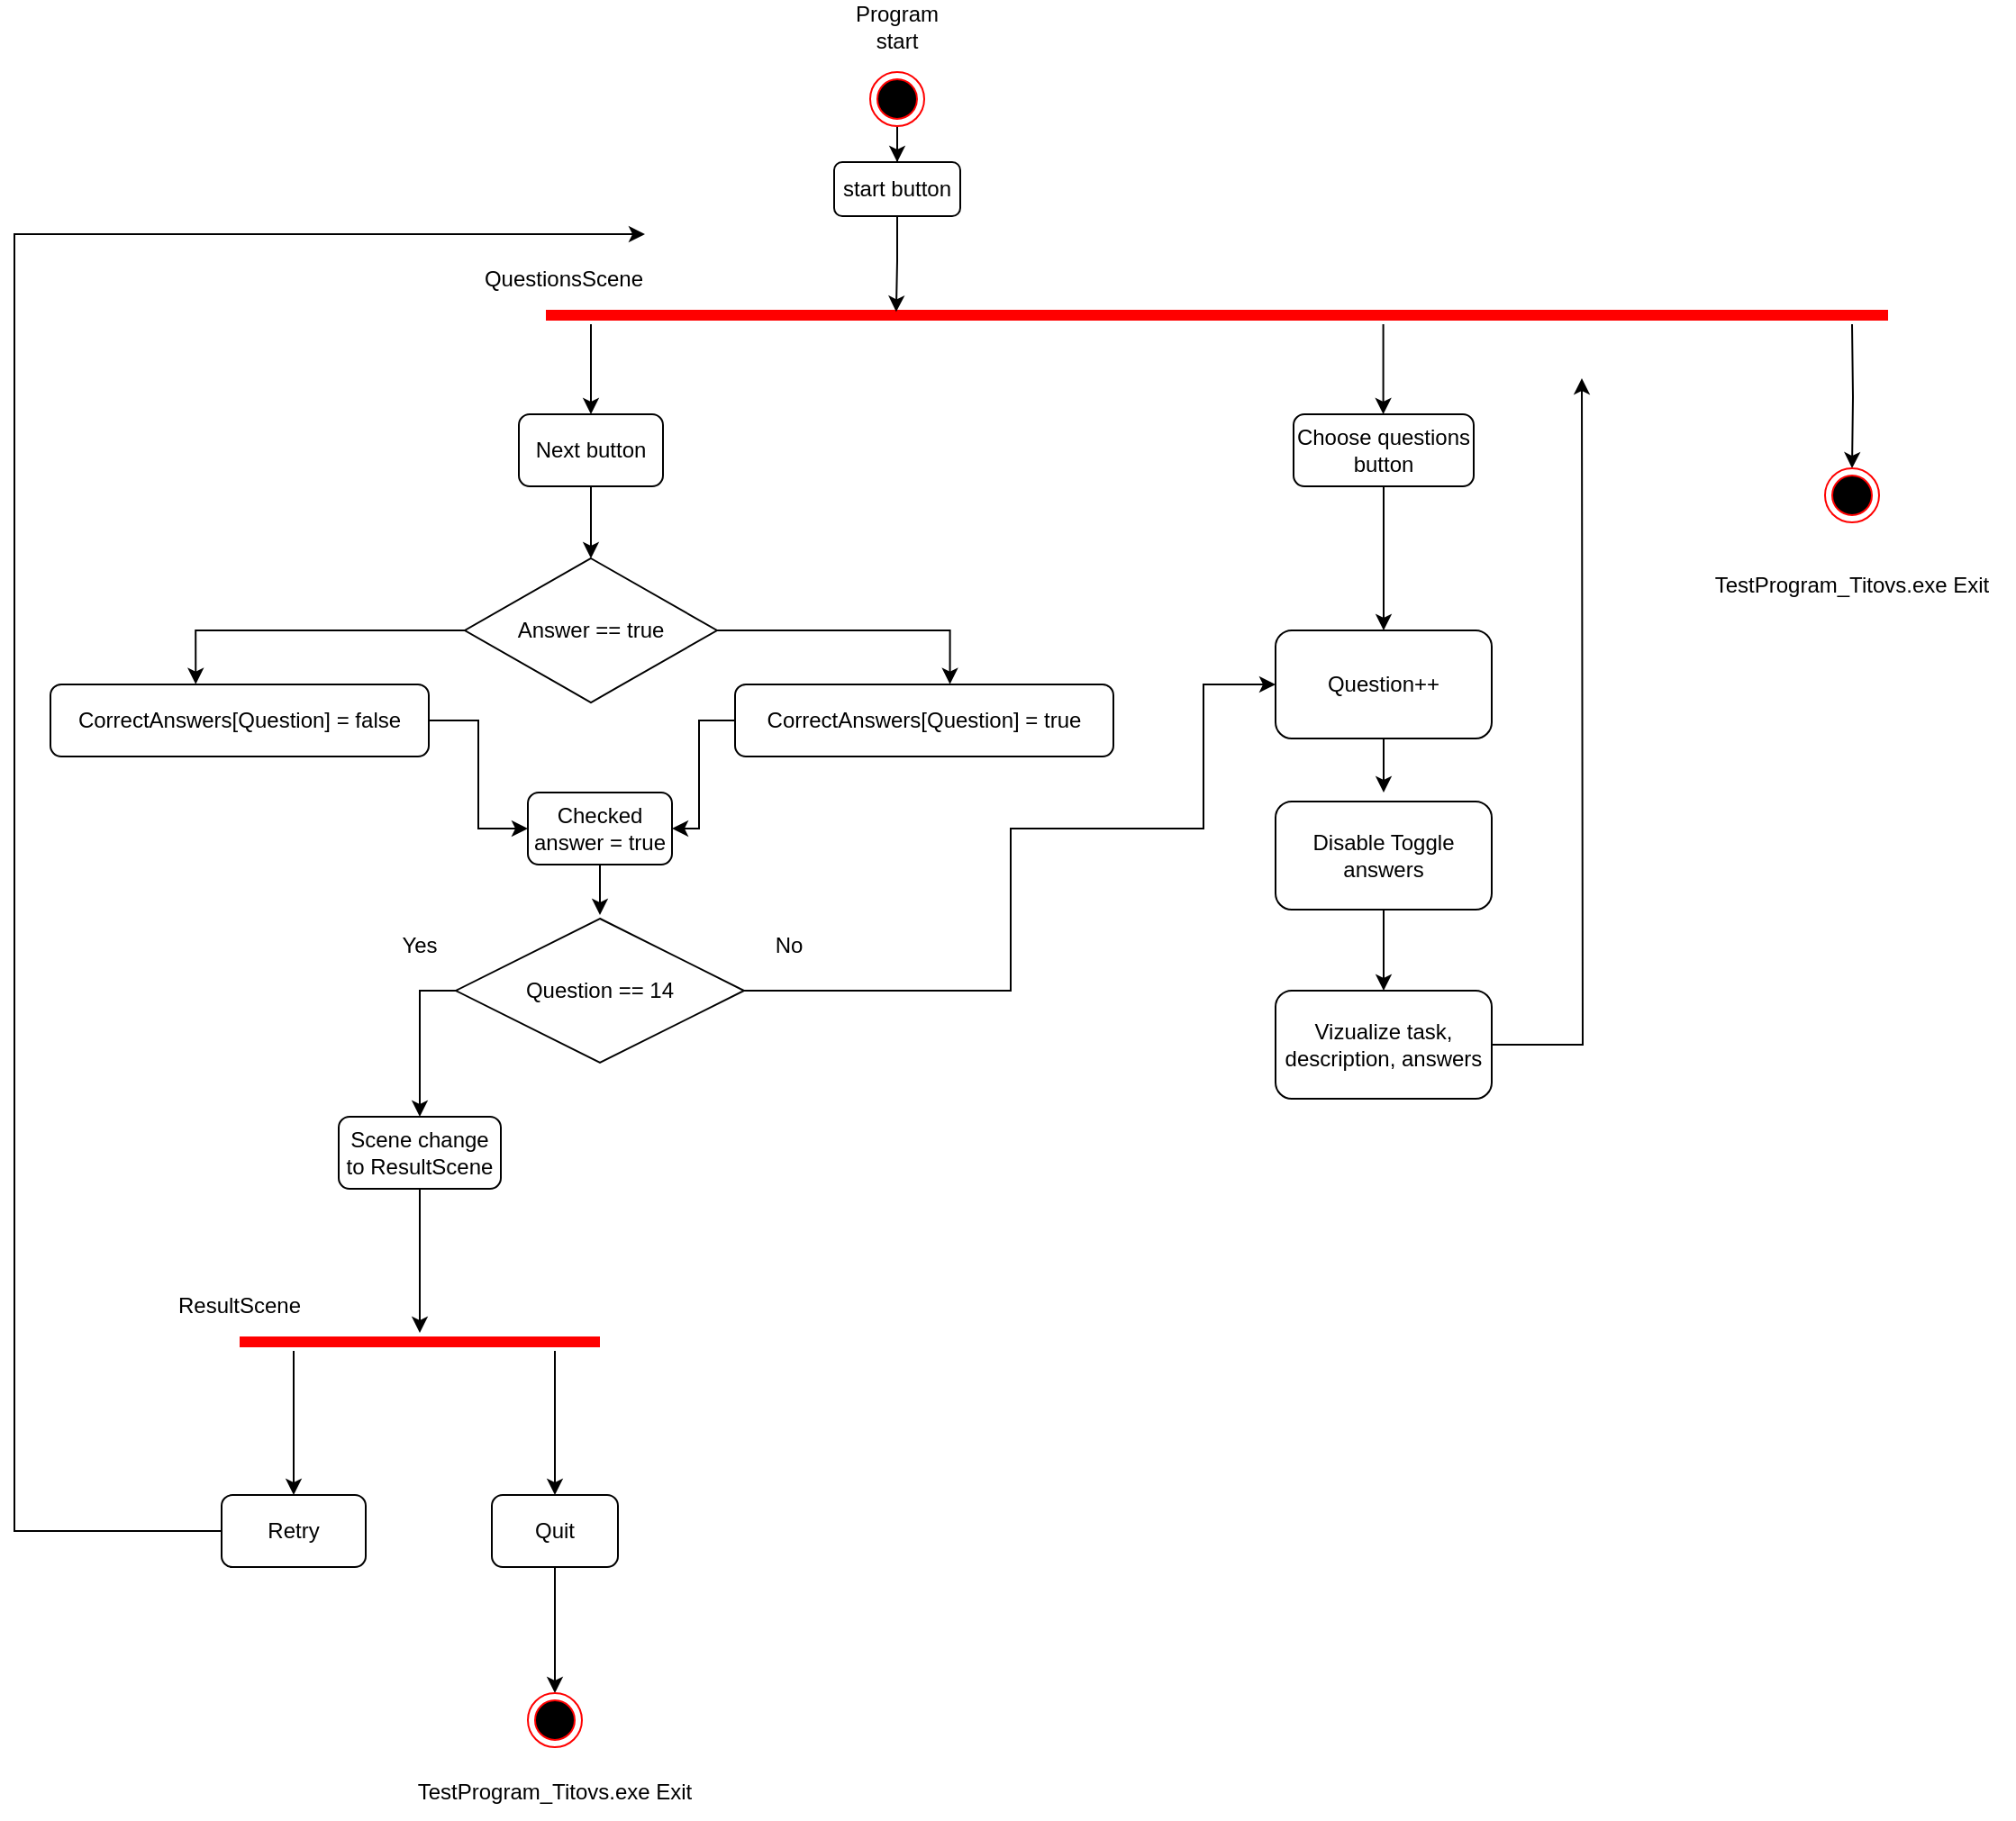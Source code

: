 <mxfile version="24.5.4" type="device">
  <diagram name="Page-1" id="7dSvqLLmZFYE4ecyOjEG">
    <mxGraphModel dx="1843" dy="916" grid="1" gridSize="10" guides="1" tooltips="1" connect="1" arrows="1" fold="1" page="1" pageScale="1" pageWidth="850" pageHeight="1100" math="0" shadow="0">
      <root>
        <mxCell id="0" />
        <mxCell id="1" parent="0" />
        <mxCell id="_zVrqFiz_bb8IfCAxKK6-1" value="" style="shape=line;html=1;strokeWidth=6;strokeColor=#ff0000;" vertex="1" parent="1">
          <mxGeometry x="215" y="350" width="745" height="10" as="geometry" />
        </mxCell>
        <mxCell id="_zVrqFiz_bb8IfCAxKK6-8" style="edgeStyle=orthogonalEdgeStyle;rounded=0;orthogonalLoop=1;jettySize=auto;html=1;entryX=0.5;entryY=0;entryDx=0;entryDy=0;" edge="1" parent="1" source="_zVrqFiz_bb8IfCAxKK6-3" target="_zVrqFiz_bb8IfCAxKK6-7">
          <mxGeometry relative="1" as="geometry" />
        </mxCell>
        <mxCell id="_zVrqFiz_bb8IfCAxKK6-3" value="" style="ellipse;html=1;shape=endState;fillColor=#000000;strokeColor=#ff0000;" vertex="1" parent="1">
          <mxGeometry x="395" y="220" width="30" height="30" as="geometry" />
        </mxCell>
        <mxCell id="_zVrqFiz_bb8IfCAxKK6-4" value="Program start" style="text;html=1;align=center;verticalAlign=middle;whiteSpace=wrap;rounded=0;" vertex="1" parent="1">
          <mxGeometry x="380" y="180" width="60" height="30" as="geometry" />
        </mxCell>
        <mxCell id="_zVrqFiz_bb8IfCAxKK6-9" style="edgeStyle=orthogonalEdgeStyle;rounded=0;orthogonalLoop=1;jettySize=auto;html=1;entryX=0.261;entryY=0.317;entryDx=0;entryDy=0;entryPerimeter=0;" edge="1" parent="1" source="_zVrqFiz_bb8IfCAxKK6-7" target="_zVrqFiz_bb8IfCAxKK6-1">
          <mxGeometry relative="1" as="geometry" />
        </mxCell>
        <mxCell id="_zVrqFiz_bb8IfCAxKK6-7" value="start button" style="rounded=1;whiteSpace=wrap;html=1;" vertex="1" parent="1">
          <mxGeometry x="375" y="270" width="70" height="30" as="geometry" />
        </mxCell>
        <mxCell id="_zVrqFiz_bb8IfCAxKK6-10" style="edgeStyle=orthogonalEdgeStyle;rounded=0;orthogonalLoop=1;jettySize=auto;html=1;" edge="1" parent="1">
          <mxGeometry relative="1" as="geometry">
            <mxPoint x="240" y="360" as="sourcePoint" />
            <mxPoint x="240" y="410" as="targetPoint" />
          </mxGeometry>
        </mxCell>
        <mxCell id="_zVrqFiz_bb8IfCAxKK6-15" style="edgeStyle=orthogonalEdgeStyle;rounded=0;orthogonalLoop=1;jettySize=auto;html=1;" edge="1" parent="1" source="_zVrqFiz_bb8IfCAxKK6-11">
          <mxGeometry relative="1" as="geometry">
            <mxPoint x="240" y="490" as="targetPoint" />
          </mxGeometry>
        </mxCell>
        <mxCell id="_zVrqFiz_bb8IfCAxKK6-11" value="Next button" style="rounded=1;whiteSpace=wrap;html=1;" vertex="1" parent="1">
          <mxGeometry x="200" y="410" width="80" height="40" as="geometry" />
        </mxCell>
        <mxCell id="_zVrqFiz_bb8IfCAxKK6-23" style="edgeStyle=orthogonalEdgeStyle;rounded=0;orthogonalLoop=1;jettySize=auto;html=1;entryX=0.5;entryY=0;entryDx=0;entryDy=0;" edge="1" parent="1" source="_zVrqFiz_bb8IfCAxKK6-12" target="_zVrqFiz_bb8IfCAxKK6-18">
          <mxGeometry relative="1" as="geometry">
            <Array as="points">
              <mxPoint x="145" y="730" />
            </Array>
          </mxGeometry>
        </mxCell>
        <mxCell id="_zVrqFiz_bb8IfCAxKK6-62" style="edgeStyle=orthogonalEdgeStyle;rounded=0;orthogonalLoop=1;jettySize=auto;html=1;entryX=0;entryY=0.5;entryDx=0;entryDy=0;" edge="1" parent="1" source="_zVrqFiz_bb8IfCAxKK6-12" target="_zVrqFiz_bb8IfCAxKK6-36">
          <mxGeometry relative="1" as="geometry">
            <Array as="points">
              <mxPoint x="473" y="730" />
              <mxPoint x="473" y="640" />
              <mxPoint x="580" y="640" />
              <mxPoint x="580" y="560" />
            </Array>
          </mxGeometry>
        </mxCell>
        <mxCell id="_zVrqFiz_bb8IfCAxKK6-12" value="Question == 14" style="rhombus;whiteSpace=wrap;html=1;" vertex="1" parent="1">
          <mxGeometry x="165" y="690" width="160" height="80" as="geometry" />
        </mxCell>
        <mxCell id="_zVrqFiz_bb8IfCAxKK6-16" value="Yes" style="text;html=1;align=center;verticalAlign=middle;whiteSpace=wrap;rounded=0;" vertex="1" parent="1">
          <mxGeometry x="115" y="690" width="60" height="30" as="geometry" />
        </mxCell>
        <mxCell id="_zVrqFiz_bb8IfCAxKK6-22" style="edgeStyle=orthogonalEdgeStyle;rounded=0;orthogonalLoop=1;jettySize=auto;html=1;" edge="1" parent="1" source="_zVrqFiz_bb8IfCAxKK6-18" target="_zVrqFiz_bb8IfCAxKK6-19">
          <mxGeometry relative="1" as="geometry" />
        </mxCell>
        <mxCell id="_zVrqFiz_bb8IfCAxKK6-18" value="Scene change to ResultScene" style="rounded=1;whiteSpace=wrap;html=1;" vertex="1" parent="1">
          <mxGeometry x="100" y="800" width="90" height="40" as="geometry" />
        </mxCell>
        <mxCell id="_zVrqFiz_bb8IfCAxKK6-19" value="" style="shape=line;html=1;strokeWidth=6;strokeColor=#ff0000;" vertex="1" parent="1">
          <mxGeometry x="45" y="920" width="200" height="10" as="geometry" />
        </mxCell>
        <mxCell id="_zVrqFiz_bb8IfCAxKK6-21" value="ResultScene" style="text;html=1;align=center;verticalAlign=middle;whiteSpace=wrap;rounded=0;" vertex="1" parent="1">
          <mxGeometry x="15" y="890" width="60" height="30" as="geometry" />
        </mxCell>
        <mxCell id="_zVrqFiz_bb8IfCAxKK6-24" style="edgeStyle=orthogonalEdgeStyle;rounded=0;orthogonalLoop=1;jettySize=auto;html=1;" edge="1" parent="1">
          <mxGeometry relative="1" as="geometry">
            <mxPoint x="75" y="930" as="sourcePoint" />
            <mxPoint x="75" y="1010" as="targetPoint" />
          </mxGeometry>
        </mxCell>
        <mxCell id="_zVrqFiz_bb8IfCAxKK6-25" style="edgeStyle=orthogonalEdgeStyle;rounded=0;orthogonalLoop=1;jettySize=auto;html=1;" edge="1" parent="1">
          <mxGeometry relative="1" as="geometry">
            <mxPoint x="220" y="930" as="sourcePoint" />
            <mxPoint x="220" y="1010" as="targetPoint" />
          </mxGeometry>
        </mxCell>
        <mxCell id="_zVrqFiz_bb8IfCAxKK6-28" style="edgeStyle=elbowEdgeStyle;rounded=0;orthogonalLoop=1;jettySize=auto;html=1;" edge="1" parent="1" source="_zVrqFiz_bb8IfCAxKK6-26">
          <mxGeometry relative="1" as="geometry">
            <mxPoint x="270" y="310" as="targetPoint" />
            <Array as="points">
              <mxPoint x="-80" y="670" />
            </Array>
          </mxGeometry>
        </mxCell>
        <mxCell id="_zVrqFiz_bb8IfCAxKK6-26" value="Retry" style="rounded=1;whiteSpace=wrap;html=1;" vertex="1" parent="1">
          <mxGeometry x="35" y="1010" width="80" height="40" as="geometry" />
        </mxCell>
        <mxCell id="_zVrqFiz_bb8IfCAxKK6-31" style="edgeStyle=orthogonalEdgeStyle;rounded=0;orthogonalLoop=1;jettySize=auto;html=1;" edge="1" parent="1" source="_zVrqFiz_bb8IfCAxKK6-27">
          <mxGeometry relative="1" as="geometry">
            <mxPoint x="220" y="1120" as="targetPoint" />
          </mxGeometry>
        </mxCell>
        <mxCell id="_zVrqFiz_bb8IfCAxKK6-27" value="Quit" style="rounded=1;whiteSpace=wrap;html=1;" vertex="1" parent="1">
          <mxGeometry x="185" y="1010" width="70" height="40" as="geometry" />
        </mxCell>
        <mxCell id="_zVrqFiz_bb8IfCAxKK6-29" value="" style="ellipse;html=1;shape=endState;fillColor=#000000;strokeColor=#ff0000;" vertex="1" parent="1">
          <mxGeometry x="205" y="1120" width="30" height="30" as="geometry" />
        </mxCell>
        <mxCell id="_zVrqFiz_bb8IfCAxKK6-32" value="TestProgram_Titovs.exe Exit" style="text;html=1;align=center;verticalAlign=middle;whiteSpace=wrap;rounded=0;" vertex="1" parent="1">
          <mxGeometry x="130" y="1160" width="180" height="30" as="geometry" />
        </mxCell>
        <mxCell id="_zVrqFiz_bb8IfCAxKK6-34" value="QuestionsScene" style="text;html=1;align=center;verticalAlign=middle;whiteSpace=wrap;rounded=0;" vertex="1" parent="1">
          <mxGeometry x="195" y="320" width="60" height="30" as="geometry" />
        </mxCell>
        <mxCell id="_zVrqFiz_bb8IfCAxKK6-59" style="edgeStyle=orthogonalEdgeStyle;rounded=0;orthogonalLoop=1;jettySize=auto;html=1;" edge="1" parent="1" source="_zVrqFiz_bb8IfCAxKK6-36">
          <mxGeometry relative="1" as="geometry">
            <mxPoint x="680" y="620" as="targetPoint" />
          </mxGeometry>
        </mxCell>
        <mxCell id="_zVrqFiz_bb8IfCAxKK6-36" value="Question++" style="rounded=1;whiteSpace=wrap;html=1;" vertex="1" parent="1">
          <mxGeometry x="620" y="530" width="120" height="60" as="geometry" />
        </mxCell>
        <mxCell id="_zVrqFiz_bb8IfCAxKK6-37" value="No" style="text;html=1;align=center;verticalAlign=middle;whiteSpace=wrap;rounded=0;" vertex="1" parent="1">
          <mxGeometry x="320" y="690" width="60" height="30" as="geometry" />
        </mxCell>
        <mxCell id="_zVrqFiz_bb8IfCAxKK6-55" style="edgeStyle=orthogonalEdgeStyle;rounded=0;orthogonalLoop=1;jettySize=auto;html=1;" edge="1" parent="1" source="_zVrqFiz_bb8IfCAxKK6-39">
          <mxGeometry relative="1" as="geometry">
            <mxPoint x="790" y="390" as="targetPoint" />
          </mxGeometry>
        </mxCell>
        <mxCell id="_zVrqFiz_bb8IfCAxKK6-39" value="Vizualize task, description, answers" style="rounded=1;whiteSpace=wrap;html=1;" vertex="1" parent="1">
          <mxGeometry x="620" y="730" width="120" height="60" as="geometry" />
        </mxCell>
        <mxCell id="_zVrqFiz_bb8IfCAxKK6-43" value="Answer == true" style="rhombus;whiteSpace=wrap;html=1;" vertex="1" parent="1">
          <mxGeometry x="170" y="490" width="140" height="80" as="geometry" />
        </mxCell>
        <mxCell id="_zVrqFiz_bb8IfCAxKK6-45" value="Checked answer = true" style="rounded=1;whiteSpace=wrap;html=1;" vertex="1" parent="1">
          <mxGeometry x="205" y="620" width="80" height="40" as="geometry" />
        </mxCell>
        <mxCell id="_zVrqFiz_bb8IfCAxKK6-46" style="edgeStyle=orthogonalEdgeStyle;rounded=0;orthogonalLoop=1;jettySize=auto;html=1;entryX=0.5;entryY=-0.025;entryDx=0;entryDy=0;entryPerimeter=0;" edge="1" parent="1" source="_zVrqFiz_bb8IfCAxKK6-45" target="_zVrqFiz_bb8IfCAxKK6-12">
          <mxGeometry relative="1" as="geometry" />
        </mxCell>
        <mxCell id="_zVrqFiz_bb8IfCAxKK6-52" style="edgeStyle=orthogonalEdgeStyle;rounded=0;orthogonalLoop=1;jettySize=auto;html=1;entryX=1;entryY=0.5;entryDx=0;entryDy=0;" edge="1" parent="1" source="_zVrqFiz_bb8IfCAxKK6-47" target="_zVrqFiz_bb8IfCAxKK6-45">
          <mxGeometry relative="1" as="geometry">
            <Array as="points">
              <mxPoint x="300" y="580" />
              <mxPoint x="300" y="640" />
            </Array>
          </mxGeometry>
        </mxCell>
        <mxCell id="_zVrqFiz_bb8IfCAxKK6-47" value="CorrectAnswers[Question] = true" style="rounded=1;whiteSpace=wrap;html=1;" vertex="1" parent="1">
          <mxGeometry x="320" y="560" width="210" height="40" as="geometry" />
        </mxCell>
        <mxCell id="_zVrqFiz_bb8IfCAxKK6-53" style="edgeStyle=orthogonalEdgeStyle;rounded=0;orthogonalLoop=1;jettySize=auto;html=1;entryX=0;entryY=0.5;entryDx=0;entryDy=0;" edge="1" parent="1" source="_zVrqFiz_bb8IfCAxKK6-49" target="_zVrqFiz_bb8IfCAxKK6-45">
          <mxGeometry relative="1" as="geometry" />
        </mxCell>
        <mxCell id="_zVrqFiz_bb8IfCAxKK6-49" value="CorrectAnswers[Question] = false" style="rounded=1;whiteSpace=wrap;html=1;" vertex="1" parent="1">
          <mxGeometry x="-60" y="560" width="210" height="40" as="geometry" />
        </mxCell>
        <mxCell id="_zVrqFiz_bb8IfCAxKK6-50" style="edgeStyle=orthogonalEdgeStyle;rounded=0;orthogonalLoop=1;jettySize=auto;html=1;entryX=0.568;entryY=-0.004;entryDx=0;entryDy=0;entryPerimeter=0;" edge="1" parent="1" source="_zVrqFiz_bb8IfCAxKK6-43" target="_zVrqFiz_bb8IfCAxKK6-47">
          <mxGeometry relative="1" as="geometry" />
        </mxCell>
        <mxCell id="_zVrqFiz_bb8IfCAxKK6-51" style="edgeStyle=orthogonalEdgeStyle;rounded=0;orthogonalLoop=1;jettySize=auto;html=1;entryX=0.384;entryY=-0.004;entryDx=0;entryDy=0;entryPerimeter=0;" edge="1" parent="1" source="_zVrqFiz_bb8IfCAxKK6-43" target="_zVrqFiz_bb8IfCAxKK6-49">
          <mxGeometry relative="1" as="geometry" />
        </mxCell>
        <mxCell id="_zVrqFiz_bb8IfCAxKK6-61" style="edgeStyle=orthogonalEdgeStyle;rounded=0;orthogonalLoop=1;jettySize=auto;html=1;entryX=0.5;entryY=0;entryDx=0;entryDy=0;" edge="1" parent="1" source="_zVrqFiz_bb8IfCAxKK6-54" target="_zVrqFiz_bb8IfCAxKK6-36">
          <mxGeometry relative="1" as="geometry" />
        </mxCell>
        <mxCell id="_zVrqFiz_bb8IfCAxKK6-54" value="Choose questions button" style="rounded=1;whiteSpace=wrap;html=1;" vertex="1" parent="1">
          <mxGeometry x="630" y="410" width="100" height="40" as="geometry" />
        </mxCell>
        <mxCell id="_zVrqFiz_bb8IfCAxKK6-56" style="edgeStyle=orthogonalEdgeStyle;rounded=0;orthogonalLoop=1;jettySize=auto;html=1;" edge="1" parent="1">
          <mxGeometry relative="1" as="geometry">
            <mxPoint x="679.8" y="360" as="sourcePoint" />
            <mxPoint x="679.8" y="410" as="targetPoint" />
          </mxGeometry>
        </mxCell>
        <mxCell id="_zVrqFiz_bb8IfCAxKK6-60" style="edgeStyle=orthogonalEdgeStyle;rounded=0;orthogonalLoop=1;jettySize=auto;html=1;entryX=0.5;entryY=0;entryDx=0;entryDy=0;" edge="1" parent="1" source="_zVrqFiz_bb8IfCAxKK6-58" target="_zVrqFiz_bb8IfCAxKK6-39">
          <mxGeometry relative="1" as="geometry" />
        </mxCell>
        <mxCell id="_zVrqFiz_bb8IfCAxKK6-58" value="Disable Toggle answers" style="rounded=1;whiteSpace=wrap;html=1;" vertex="1" parent="1">
          <mxGeometry x="620" y="625" width="120" height="60" as="geometry" />
        </mxCell>
        <mxCell id="_zVrqFiz_bb8IfCAxKK6-63" style="edgeStyle=orthogonalEdgeStyle;rounded=0;orthogonalLoop=1;jettySize=auto;html=1;" edge="1" parent="1" target="_zVrqFiz_bb8IfCAxKK6-64">
          <mxGeometry relative="1" as="geometry">
            <mxPoint x="940" y="360" as="sourcePoint" />
            <mxPoint x="940" y="410" as="targetPoint" />
          </mxGeometry>
        </mxCell>
        <mxCell id="_zVrqFiz_bb8IfCAxKK6-64" value="" style="ellipse;html=1;shape=endState;fillColor=#000000;strokeColor=#ff0000;" vertex="1" parent="1">
          <mxGeometry x="925" y="440" width="30" height="30" as="geometry" />
        </mxCell>
        <mxCell id="_zVrqFiz_bb8IfCAxKK6-65" value="TestProgram_Titovs.exe Exit" style="text;html=1;align=center;verticalAlign=middle;whiteSpace=wrap;rounded=0;" vertex="1" parent="1">
          <mxGeometry x="850" y="490" width="180" height="30" as="geometry" />
        </mxCell>
      </root>
    </mxGraphModel>
  </diagram>
</mxfile>
